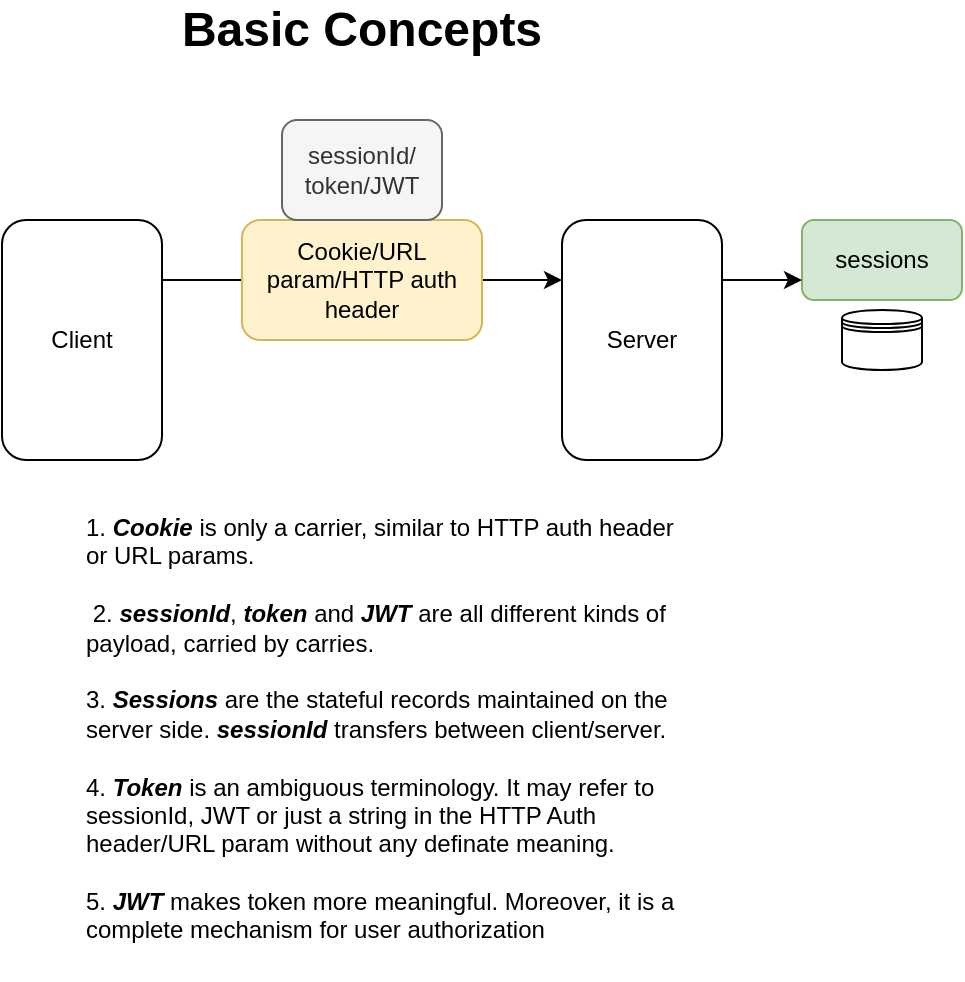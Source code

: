 <mxfile version="24.7.8" pages="3">
  <diagram id="CBVy9BVXTYMIRcW2fgiH" name="Intro">
    <mxGraphModel dx="794" dy="519" grid="1" gridSize="10" guides="1" tooltips="1" connect="1" arrows="1" fold="1" page="1" pageScale="1" pageWidth="827" pageHeight="1169" math="0" shadow="0">
      <root>
        <mxCell id="0" />
        <mxCell id="1" parent="0" />
        <mxCell id="STcG1f_9IIMH0Qr4YTAB-1" value="" style="endArrow=classic;html=1;rounded=0;exitX=1;exitY=0.25;exitDx=0;exitDy=0;entryX=0;entryY=0.25;entryDx=0;entryDy=0;" parent="1" source="STcG1f_9IIMH0Qr4YTAB-5" target="STcG1f_9IIMH0Qr4YTAB-6" edge="1">
          <mxGeometry width="50" height="50" relative="1" as="geometry">
            <mxPoint x="300" y="470" as="sourcePoint" />
            <mxPoint x="350" y="420" as="targetPoint" />
          </mxGeometry>
        </mxCell>
        <mxCell id="STcG1f_9IIMH0Qr4YTAB-2" value="Cookie/URL param/HTTP auth header" style="rounded=1;whiteSpace=wrap;html=1;fillColor=#fff2cc;strokeColor=#d6b656;" parent="1" vertex="1">
          <mxGeometry x="260" y="340" width="120" height="60" as="geometry" />
        </mxCell>
        <mxCell id="STcG1f_9IIMH0Qr4YTAB-4" value="sessionId/&lt;div&gt;token/JWT&lt;/div&gt;" style="rounded=1;whiteSpace=wrap;html=1;fillColor=#f5f5f5;fontColor=#333333;strokeColor=#666666;" parent="1" vertex="1">
          <mxGeometry x="280" y="290" width="80" height="50" as="geometry" />
        </mxCell>
        <mxCell id="STcG1f_9IIMH0Qr4YTAB-5" value="Client" style="rounded=1;whiteSpace=wrap;html=1;" parent="1" vertex="1">
          <mxGeometry x="140" y="340" width="80" height="120" as="geometry" />
        </mxCell>
        <mxCell id="STcG1f_9IIMH0Qr4YTAB-6" value="Server" style="rounded=1;whiteSpace=wrap;html=1;" parent="1" vertex="1">
          <mxGeometry x="420" y="340" width="80" height="120" as="geometry" />
        </mxCell>
        <mxCell id="STcG1f_9IIMH0Qr4YTAB-7" value="sessions" style="rounded=1;whiteSpace=wrap;html=1;fillColor=#d5e8d4;strokeColor=#82b366;" parent="1" vertex="1">
          <mxGeometry x="540" y="340" width="80" height="40" as="geometry" />
        </mxCell>
        <mxCell id="STcG1f_9IIMH0Qr4YTAB-8" value="" style="shape=datastore;whiteSpace=wrap;html=1;" parent="1" vertex="1">
          <mxGeometry x="560" y="385" width="40" height="30" as="geometry" />
        </mxCell>
        <mxCell id="STcG1f_9IIMH0Qr4YTAB-9" value="" style="endArrow=classic;html=1;rounded=0;exitX=1;exitY=0.25;exitDx=0;exitDy=0;entryX=0;entryY=0.75;entryDx=0;entryDy=0;" parent="1" source="STcG1f_9IIMH0Qr4YTAB-6" target="STcG1f_9IIMH0Qr4YTAB-7" edge="1">
          <mxGeometry width="50" height="50" relative="1" as="geometry">
            <mxPoint x="230" y="380" as="sourcePoint" />
            <mxPoint x="430" y="380" as="targetPoint" />
          </mxGeometry>
        </mxCell>
        <mxCell id="5062YTrGmVt7nL1EK5kf-1" value="1. &lt;b&gt;&lt;i&gt;Cookie&lt;/i&gt;&lt;/b&gt; is only a carrier, similar to HTTP auth header or URL params.&lt;div&gt;&lt;br&gt;&lt;div style=&quot;&quot;&gt;&amp;nbsp;2. &lt;b&gt;&lt;i&gt;sessionId&lt;/i&gt;&lt;/b&gt;, &lt;b&gt;&lt;i&gt;token &lt;/i&gt;&lt;/b&gt;and &lt;b&gt;&lt;i&gt;JWT &lt;/i&gt;&lt;/b&gt;are all different kinds of payload, carried by carries.&lt;/div&gt;&lt;/div&gt;&lt;div style=&quot;&quot;&gt;&lt;br&gt;&lt;/div&gt;&lt;div style=&quot;&quot;&gt;3. &lt;b&gt;&lt;i&gt;Sessions &lt;/i&gt;&lt;/b&gt;are the stateful records maintained on the server side. &lt;b&gt;&lt;i&gt;sessionId &lt;/i&gt;&lt;/b&gt;transfers between client/server.&lt;/div&gt;&lt;div style=&quot;&quot;&gt;&lt;br&gt;&lt;/div&gt;&lt;div style=&quot;&quot;&gt;4. &lt;b&gt;&lt;i&gt;Token &lt;/i&gt;&lt;/b&gt;is an ambiguous terminology. It may refer to sessionId, JWT or just a string in the HTTP Auth header/URL param without any definate meaning.&lt;/div&gt;&lt;div style=&quot;&quot;&gt;&lt;br&gt;&lt;/div&gt;&lt;div style=&quot;&quot;&gt;5. &lt;i&gt;&lt;b&gt;JWT&lt;/b&gt;&lt;/i&gt; makes token more meaningful. Moreover, it is a complete mechanism for user authorization&lt;/div&gt;" style="text;html=1;align=left;verticalAlign=top;whiteSpace=wrap;rounded=0;" parent="1" vertex="1">
          <mxGeometry x="180" y="480" width="300" height="240" as="geometry" />
        </mxCell>
        <mxCell id="5062YTrGmVt7nL1EK5kf-2" value="&lt;b&gt;&lt;font style=&quot;font-size: 24px;&quot;&gt;Basic Concepts&lt;/font&gt;&lt;/b&gt;" style="text;html=1;align=center;verticalAlign=middle;whiteSpace=wrap;rounded=0;" parent="1" vertex="1">
          <mxGeometry x="190" y="230" width="260" height="30" as="geometry" />
        </mxCell>
      </root>
    </mxGraphModel>
  </diagram>
  <diagram id="vAkoc8HsJWggm65f2pxC" name="session-based">
    <mxGraphModel dx="662" dy="433" grid="1" gridSize="10" guides="1" tooltips="1" connect="1" arrows="1" fold="1" page="1" pageScale="1" pageWidth="827" pageHeight="1169" math="0" shadow="0">
      <root>
        <mxCell id="0" />
        <mxCell id="1" parent="0" />
        <mxCell id="Z7mpt309YWXRZjpIpUea-5" value="" style="endArrow=classic;html=1;rounded=0;exitX=1;exitY=0.25;exitDx=0;exitDy=0;entryX=0;entryY=0.25;entryDx=0;entryDy=0;" parent="1" source="Z7mpt309YWXRZjpIpUea-3" target="Z7mpt309YWXRZjpIpUea-4" edge="1">
          <mxGeometry width="50" height="50" relative="1" as="geometry">
            <mxPoint x="320" y="690" as="sourcePoint" />
            <mxPoint x="370" y="640" as="targetPoint" />
          </mxGeometry>
        </mxCell>
        <mxCell id="Z7mpt309YWXRZjpIpUea-1" value="Cookie/URL param" style="rounded=1;whiteSpace=wrap;html=1;fillColor=#fff2cc;strokeColor=#d6b656;" parent="1" vertex="1">
          <mxGeometry x="280" y="560" width="120" height="40" as="geometry" />
        </mxCell>
        <mxCell id="GPj1Bg7V2m9Mf9lO-2Xa-1" style="edgeStyle=orthogonalEdgeStyle;rounded=0;orthogonalLoop=1;jettySize=auto;html=1;exitX=1;exitY=0.5;exitDx=0;exitDy=0;entryX=0.5;entryY=1;entryDx=0;entryDy=0;curved=1;" parent="1" source="Z7mpt309YWXRZjpIpUea-2" target="DQTSJq2FN4VNnO-8xzf1-1" edge="1">
          <mxGeometry relative="1" as="geometry" />
        </mxCell>
        <mxCell id="Z7mpt309YWXRZjpIpUea-2" value="sessionId" style="rounded=1;whiteSpace=wrap;html=1;fillColor=#f5f5f5;fontColor=#333333;strokeColor=#666666;" parent="1" vertex="1">
          <mxGeometry x="300" y="530" width="80" height="30" as="geometry" />
        </mxCell>
        <mxCell id="Z7mpt309YWXRZjpIpUea-3" value="Client" style="rounded=1;whiteSpace=wrap;html=1;" parent="1" vertex="1">
          <mxGeometry x="160" y="560" width="80" height="120" as="geometry" />
        </mxCell>
        <mxCell id="Z7mpt309YWXRZjpIpUea-4" value="Server" style="rounded=1;whiteSpace=wrap;html=1;" parent="1" vertex="1">
          <mxGeometry x="440" y="560" width="80" height="120" as="geometry" />
        </mxCell>
        <mxCell id="Z7mpt309YWXRZjpIpUea-6" value="sessions" style="rounded=1;whiteSpace=wrap;html=1;fillColor=#d5e8d4;strokeColor=#82b366;" parent="1" vertex="1">
          <mxGeometry x="560" y="560" width="80" height="40" as="geometry" />
        </mxCell>
        <mxCell id="Z7mpt309YWXRZjpIpUea-7" value="" style="shape=datastore;whiteSpace=wrap;html=1;" parent="1" vertex="1">
          <mxGeometry x="580" y="605" width="40" height="30" as="geometry" />
        </mxCell>
        <mxCell id="Z7mpt309YWXRZjpIpUea-8" value="" style="endArrow=classic;html=1;rounded=0;exitX=1;exitY=0.25;exitDx=0;exitDy=0;entryX=0;entryY=0.75;entryDx=0;entryDy=0;" parent="1" source="Z7mpt309YWXRZjpIpUea-4" target="Z7mpt309YWXRZjpIpUea-6" edge="1">
          <mxGeometry width="50" height="50" relative="1" as="geometry">
            <mxPoint x="250" y="600" as="sourcePoint" />
            <mxPoint x="450" y="600" as="targetPoint" />
          </mxGeometry>
        </mxCell>
        <mxCell id="ZWsocGQT7IjFymdOvdRV-1" value="&lt;h1 style=&quot;margin-top: 0px;&quot;&gt;&lt;span style=&quot;font-size: 19px; background-color: initial;&quot;&gt;Pros&lt;/span&gt;&lt;br&gt;&lt;/h1&gt;&lt;h1 style=&quot;margin-top: 0px;&quot;&gt;&lt;font style=&quot;font-size: 19px;&quot;&gt;&lt;div style=&quot;font-size: 12px; font-weight: 400;&quot;&gt;&lt;font style=&quot;font-size: 19px;&quot;&gt;&lt;span style=&quot;font-size: 12px;&quot;&gt;1. Easy to implement&lt;/span&gt;&lt;/font&gt;&lt;/div&gt;&lt;/font&gt;&lt;/h1&gt;&lt;h1 style=&quot;margin-top: 0px;&quot;&gt;&lt;font style=&quot;font-size: 19px;&quot;&gt;Cons&lt;/font&gt;&lt;/h1&gt;&lt;p&gt;1. Cookie may be hacked by middle-man&lt;/p&gt;&lt;p&gt;2. Prone to CSRF attacks&lt;/p&gt;&lt;p&gt;3. Requires storing session records additionally in a server-side database&lt;/p&gt;&lt;p&gt;4. When the server processes every client request, an additional database query is needed&amp;nbsp;&lt;/p&gt;&lt;p&gt;5. Server-side database is difficult to scale&lt;/p&gt;&lt;h1 style=&quot;margin-top: 0px;&quot;&gt;&lt;font style=&quot;font-size: 19px;&quot;&gt;Improvements&lt;/font&gt;&lt;/h1&gt;&lt;p&gt;1. Sticky session&lt;/p&gt;&lt;p&gt;2. Use &lt;b&gt;&lt;i&gt;Redis&lt;/i&gt;&lt;/b&gt; to store session&lt;/p&gt;" style="text;html=1;whiteSpace=wrap;overflow=hidden;rounded=0;" parent="1" vertex="1">
          <mxGeometry x="160" y="710" width="500" height="370" as="geometry" />
        </mxCell>
        <mxCell id="DQTSJq2FN4VNnO-8xzf1-1" value="&lt;span spellcheck=&quot;false&quot; class=&quot;md-pair-s md-expand&quot; style=&quot;box-sizing: border-box; color: rgb(51, 51, 51); font-family: &amp;quot;Open Sans&amp;quot;, &amp;quot;Clear Sans&amp;quot;, &amp;quot;Helvetica Neue&amp;quot;, Helvetica, Arial, &amp;quot;Segoe UI Emoji&amp;quot;, sans-serif; font-size: 16px; font-style: normal; font-variant-ligatures: normal; font-variant-caps: normal; font-weight: 400; letter-spacing: normal; orphans: 4; text-align: left; text-indent: 0px; text-transform: none; widows: 2; word-spacing: 0px; -webkit-text-stroke-width: 0px; white-space: pre-wrap; background-color: rgb(255, 255, 255); text-decoration-thickness: initial; text-decoration-style: initial; text-decoration-color: initial;&quot;&gt;&lt;code style=&quot;box-sizing: border-box; font-family: var(--monospace); text-align: left; vertical-align: initial; border: 1px solid rgb(231, 234, 237); background-color: rgb(243, 244, 244); border-radius: 3px; padding: 0px 2px; font-size: 0.9em;&quot;&gt;Cookie: JSESSIONID=&amp;lt;sessionId&amp;gt;&lt;/code&gt;&lt;/span&gt;&lt;span class=&quot;md-plain&quot; style=&quot;box-sizing: border-box; color: rgb(51, 51, 51); font-family: &amp;quot;Open Sans&amp;quot;, &amp;quot;Clear Sans&amp;quot;, &amp;quot;Helvetica Neue&amp;quot;, Helvetica, Arial, &amp;quot;Segoe UI Emoji&amp;quot;, sans-serif; font-size: 16px; font-style: normal; font-variant-ligatures: normal; font-variant-caps: normal; font-weight: 400; letter-spacing: normal; orphans: 4; text-align: left; text-indent: 0px; text-transform: none; widows: 2; word-spacing: 0px; -webkit-text-stroke-width: 0px; white-space: pre-wrap; background-color: rgb(255, 255, 255); text-decoration-thickness: initial; text-decoration-style: initial; text-decoration-color: initial;&quot;&gt; &lt;/span&gt;" style="text;whiteSpace=wrap;html=1;" parent="1" vertex="1">
          <mxGeometry x="330" y="480" width="240" height="30" as="geometry" />
        </mxCell>
        <mxCell id="QxcimnDeQuF4N2tWJY9G-1" value="&lt;font color=&quot;#ff3333&quot;&gt;&lt;b&gt;55790364AC346CA56&lt;/b&gt;&lt;/font&gt;" style="text;html=1;align=center;verticalAlign=middle;whiteSpace=wrap;rounded=0;" parent="1" vertex="1">
          <mxGeometry x="480" y="460" width="120" height="30" as="geometry" />
        </mxCell>
      </root>
    </mxGraphModel>
  </diagram>
  <diagram id="6w0xXYHJKsB4stgTEk8f" name="JWT-based">
    <mxGraphModel dx="794" dy="519" grid="1" gridSize="10" guides="1" tooltips="1" connect="1" arrows="1" fold="1" page="1" pageScale="1" pageWidth="827" pageHeight="1169" math="0" shadow="0">
      <root>
        <mxCell id="0" />
        <mxCell id="1" parent="0" />
        <mxCell id="RRtOoli8ec8bY6aPEpsy-1" value="" style="endArrow=classic;html=1;rounded=0;exitX=1;exitY=0.25;exitDx=0;exitDy=0;entryX=0;entryY=0.25;entryDx=0;entryDy=0;" parent="1" source="RRtOoli8ec8bY6aPEpsy-4" target="RRtOoli8ec8bY6aPEpsy-5" edge="1">
          <mxGeometry width="50" height="50" relative="1" as="geometry">
            <mxPoint x="320" y="690" as="sourcePoint" />
            <mxPoint x="370" y="640" as="targetPoint" />
          </mxGeometry>
        </mxCell>
        <mxCell id="RRtOoli8ec8bY6aPEpsy-2" value="HTTP auth header/ Cookie" style="rounded=1;whiteSpace=wrap;html=1;fillColor=#fff2cc;strokeColor=#d6b656;" parent="1" vertex="1">
          <mxGeometry x="280" y="560" width="120" height="40" as="geometry" />
        </mxCell>
        <mxCell id="PmTmDlmbgZKBtL9JH-Ja-4" style="edgeStyle=orthogonalEdgeStyle;rounded=0;orthogonalLoop=1;jettySize=auto;html=1;exitX=1;exitY=0.5;exitDx=0;exitDy=0;entryX=0.75;entryY=1;entryDx=0;entryDy=0;curved=1;" parent="1" source="RRtOoli8ec8bY6aPEpsy-3" target="PmTmDlmbgZKBtL9JH-Ja-1" edge="1">
          <mxGeometry relative="1" as="geometry" />
        </mxCell>
        <mxCell id="RRtOoli8ec8bY6aPEpsy-3" value="JWT" style="rounded=1;whiteSpace=wrap;html=1;fillColor=#f5f5f5;fontColor=#333333;strokeColor=#666666;" parent="1" vertex="1">
          <mxGeometry x="300" y="530" width="80" height="30" as="geometry" />
        </mxCell>
        <mxCell id="RRtOoli8ec8bY6aPEpsy-4" value="Client" style="rounded=1;whiteSpace=wrap;html=1;" parent="1" vertex="1">
          <mxGeometry x="160" y="560" width="80" height="120" as="geometry" />
        </mxCell>
        <mxCell id="RRtOoli8ec8bY6aPEpsy-5" value="Server" style="rounded=1;whiteSpace=wrap;html=1;" parent="1" vertex="1">
          <mxGeometry x="440" y="560" width="80" height="120" as="geometry" />
        </mxCell>
        <mxCell id="RRtOoli8ec8bY6aPEpsy-10" style="edgeStyle=orthogonalEdgeStyle;rounded=0;orthogonalLoop=1;jettySize=auto;html=1;exitX=1;exitY=0.25;exitDx=0;exitDy=0;entryX=1;entryY=0.5;entryDx=0;entryDy=0;" parent="1" source="RRtOoli8ec8bY6aPEpsy-5" target="RRtOoli8ec8bY6aPEpsy-5" edge="1">
          <mxGeometry relative="1" as="geometry">
            <Array as="points">
              <mxPoint x="540" y="590" />
              <mxPoint x="540" y="620" />
            </Array>
          </mxGeometry>
        </mxCell>
        <mxCell id="RXMQRmetnwfnFP-Wksgr-1" value="&lt;b&gt;JWT signature&lt;/b&gt;&lt;div&gt;&lt;b&gt;validation&lt;/b&gt;&lt;/div&gt;" style="text;html=1;align=center;verticalAlign=middle;whiteSpace=wrap;rounded=0;fontColor=#7DE650;" parent="1" vertex="1">
          <mxGeometry x="550" y="585" width="70" height="30" as="geometry" />
        </mxCell>
        <mxCell id="YlPMwobpAwDszg0sxWBd-1" value="&lt;h1 style=&quot;margin-top: 0px;&quot;&gt;&lt;span style=&quot;font-size: 19px; background-color: initial;&quot;&gt;Pros&lt;/span&gt;&lt;br&gt;&lt;/h1&gt;&lt;div&gt;&lt;font style=&quot;font-size: 19px;&quot;&gt;&lt;span style=&quot;font-size: 12px; font-weight: 400;&quot;&gt;1. Stateless and&amp;nbsp;&lt;/span&gt;&lt;/font&gt;&lt;span style=&quot;background-color: initial;&quot;&gt;self-contained (requires NO database)&lt;/span&gt;&lt;/div&gt;&lt;div&gt;&lt;font style=&quot;font-size: 19px;&quot;&gt;&lt;span style=&quot;font-size: 12px; font-weight: 400;&quot;&gt;2. Easy scaling&lt;/span&gt;&lt;/font&gt;&lt;/div&gt;&lt;div&gt;&lt;font style=&quot;font-size: 19px;&quot;&gt;&lt;span style=&quot;font-size: 12px; font-weight: 400;&quot;&gt;&lt;br&gt;&lt;/span&gt;&lt;/font&gt;&lt;/div&gt;&lt;h1 style=&quot;margin-top: 0px;&quot;&gt;&lt;font style=&quot;font-size: 19px;&quot;&gt;Cons&lt;/font&gt;&lt;/h1&gt;&lt;p&gt;1. Complex validation algorithm (HMAC/RSA), may bring computation overhead&lt;/p&gt;&lt;p&gt;2. Cannot invalidate JWT (can be solved by using &lt;b&gt;&lt;i&gt;refresh&lt;/i&gt;&lt;/b&gt; tokens)&lt;/p&gt;" style="text;html=1;whiteSpace=wrap;overflow=hidden;rounded=0;" parent="1" vertex="1">
          <mxGeometry x="160" y="710" width="500" height="220" as="geometry" />
        </mxCell>
        <mxCell id="PmTmDlmbgZKBtL9JH-Ja-1" value="&lt;span spellcheck=&quot;false&quot; class=&quot;md-pair-s md-expand&quot; style=&quot;box-sizing: border-box; color: rgb(51, 51, 51); font-family: &amp;quot;Open Sans&amp;quot;, &amp;quot;Clear Sans&amp;quot;, &amp;quot;Helvetica Neue&amp;quot;, Helvetica, Arial, &amp;quot;Segoe UI Emoji&amp;quot;, sans-serif; font-size: 16px; font-style: normal; font-variant-ligatures: normal; font-variant-caps: normal; font-weight: 400; letter-spacing: normal; orphans: 4; text-align: left; text-indent: 0px; text-transform: none; widows: 2; word-spacing: 0px; -webkit-text-stroke-width: 0px; white-space: pre-wrap; background-color: rgb(255, 255, 255); text-decoration-thickness: initial; text-decoration-style: initial; text-decoration-color: initial;&quot;&gt;&lt;code style=&quot;box-sizing: border-box; font-family: var(--monospace); text-align: left; vertical-align: initial; border: 1px solid rgb(231, 234, 237); background-color: rgb(243, 244, 244); border-radius: 3px; padding: 0px 2px; font-size: 0.9em;&quot;&gt;Authorization: Bearer &amp;lt;token&amp;gt;&lt;/code&gt;&lt;/span&gt;&lt;span class=&quot;md-plain&quot; style=&quot;box-sizing: border-box; color: rgb(51, 51, 51); font-family: &amp;quot;Open Sans&amp;quot;, &amp;quot;Clear Sans&amp;quot;, &amp;quot;Helvetica Neue&amp;quot;, Helvetica, Arial, &amp;quot;Segoe UI Emoji&amp;quot;, sans-serif; font-size: 16px; font-style: normal; font-variant-ligatures: normal; font-variant-caps: normal; font-weight: 400; letter-spacing: normal; orphans: 4; text-align: left; text-indent: 0px; text-transform: none; widows: 2; word-spacing: 0px; -webkit-text-stroke-width: 0px; white-space: pre-wrap; background-color: rgb(255, 255, 255); text-decoration-thickness: initial; text-decoration-style: initial; text-decoration-color: initial;&quot;&gt; &lt;/span&gt;" style="text;whiteSpace=wrap;html=1;" parent="1" vertex="1">
          <mxGeometry x="310" y="470" width="200" height="30" as="geometry" />
        </mxCell>
        <mxCell id="RShWyWdsVaYThmQoLUnB-1" value="" style="shape=image;verticalLabelPosition=bottom;labelBackgroundColor=default;verticalAlign=top;aspect=fixed;imageAspect=0;image=https://ucc.alicdn.com/images/user-upload-01/fe7a3884df1443329a1f35b2a7ae838c.png;clipPath=inset(12.32% 17.33% 12.32% 15.67%);" parent="1" vertex="1">
          <mxGeometry x="427.25" y="388.38" width="315.5" height="81.62" as="geometry" />
        </mxCell>
        <mxCell id="gcWt8zrCKNDvJnl5PVPa-1" value="&lt;h1 style=&quot;forced-color-adjust: none; font-family: Helvetica; font-style: normal; font-variant-ligatures: normal; font-variant-caps: normal; letter-spacing: normal; orphans: 2; text-align: left; text-indent: 0px; text-transform: none; widows: 2; word-spacing: 0px; -webkit-text-stroke-width: 0px; white-space: normal; background-color: rgb(251, 251, 251); text-decoration-thickness: initial; text-decoration-style: initial; text-decoration-color: initial; margin-top: 0px;&quot;&gt;&lt;font style=&quot;forced-color-adjust: none; font-size: 19px;&quot;&gt;Note: JWT may not be a better solution than session+cookie!&lt;/font&gt;&lt;/h1&gt;" style="text;whiteSpace=wrap;html=1;fontColor=#FF6666;" parent="1" vertex="1">
          <mxGeometry x="160" y="960" width="590" height="70" as="geometry" />
        </mxCell>
      </root>
    </mxGraphModel>
  </diagram>
</mxfile>
